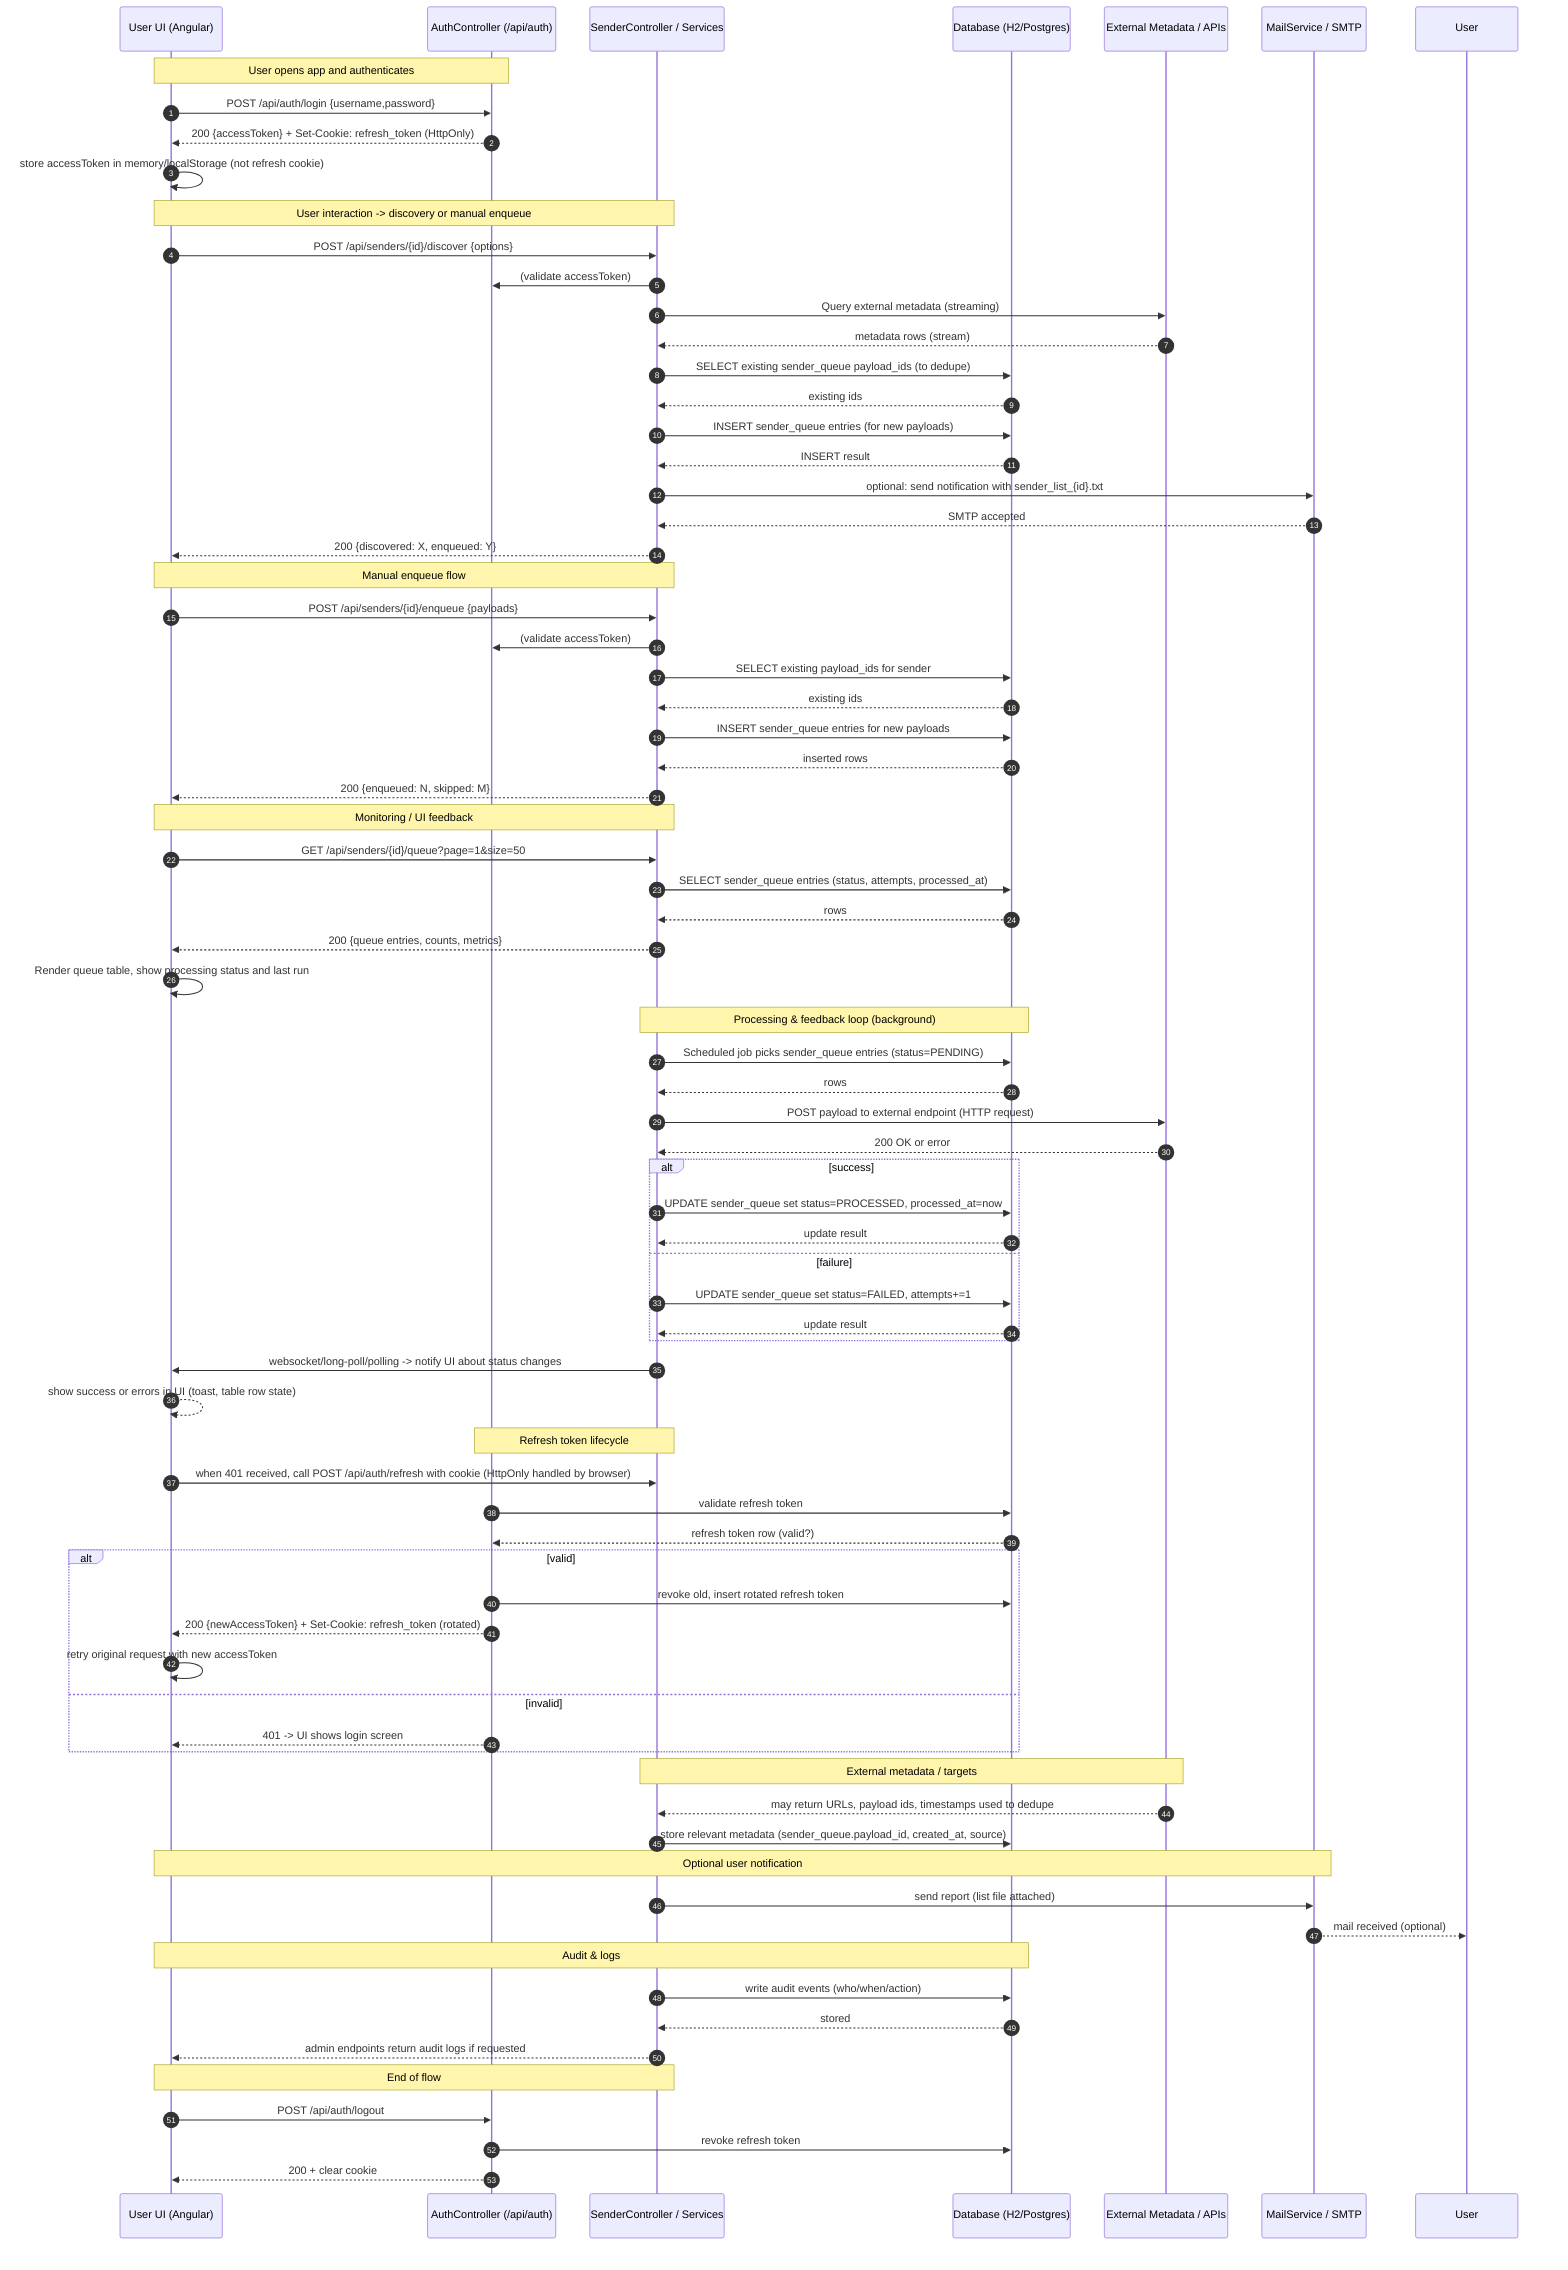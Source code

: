 %% Full application flow for Sender web app
%% Illustrates user inputs, auth, discovery/enqueue, DB writes, monitoring/feedback, and external integrations

sequenceDiagram
    autonumber
    participant UI as User UI (Angular)
    participant Auth as AuthController (/api/auth)
    participant Backend as SenderController / Services
    participant DB as Database (H2/Postgres)
    participant Ext as External Metadata / APIs
    participant Mail as MailService / SMTP

    Note over UI,Auth: User opens app and authenticates
    UI->>Auth: POST /api/auth/login {username,password}
    Auth-->>UI: 200 {accessToken} + Set-Cookie: refresh_token (HttpOnly)
    UI->>UI: store accessToken in memory/localStorage (not refresh cookie)

    Note over UI,Backend: User interaction -> discovery or manual enqueue
    UI->>Backend: POST /api/senders/{id}/discover {options}
    Backend->>Auth: (validate accessToken)
    Backend->>Ext: Query external metadata (streaming)
    Ext-->>Backend: metadata rows (stream)
    Backend->>DB: SELECT existing sender_queue payload_ids (to dedupe)
    DB-->>Backend: existing ids
    Backend->>DB: INSERT sender_queue entries (for new payloads)
    DB-->>Backend: INSERT result
    Backend->>Mail: optional: send notification with sender_list_{id}.txt
    Mail-->>Backend: SMTP accepted
    Backend-->>UI: 200 {discovered: X, enqueued: Y}

    Note over UI,Backend: Manual enqueue flow
    UI->>Backend: POST /api/senders/{id}/enqueue {payloads}
    Backend->>Auth: (validate accessToken)
    Backend->>DB: SELECT existing payload_ids for sender
    DB-->>Backend: existing ids
    Backend->>DB: INSERT sender_queue entries for new payloads
    DB-->>Backend: inserted rows
    Backend-->>UI: 200 {enqueued: N, skipped: M}

    Note over UI,Backend: Monitoring / UI feedback
    UI->>Backend: GET /api/senders/{id}/queue?page=1&size=50
    Backend->>DB: SELECT sender_queue entries (status, attempts, processed_at)
    DB-->>Backend: rows
    Backend-->>UI: 200 {queue entries, counts, metrics}
    UI->>UI: Render queue table, show processing status and last run

    Note over Backend,DB: Processing & feedback loop (background)
    Backend->>DB: Scheduled job picks sender_queue entries (status=PENDING)
    DB-->>Backend: rows
    Backend->>Ext: POST payload to external endpoint (HTTP request)
    Ext-->>Backend: 200 OK or error
    alt success
        Backend->>DB: UPDATE sender_queue set status=PROCESSED, processed_at=now
        DB-->>Backend: update result
    else failure
        Backend->>DB: UPDATE sender_queue set status=FAILED, attempts+=1
        DB-->>Backend: update result
    end
    Backend->>UI: websocket/long-poll/polling -> notify UI about status changes
    UI-->>UI: show success or errors in UI (toast, table row state)

    Note over Backend,Auth: Refresh token lifecycle
    UI->>Backend: when 401 received, call POST /api/auth/refresh with cookie (HttpOnly handled by browser)
    Auth->>DB: validate refresh token
    DB-->>Auth: refresh token row (valid?)
    alt valid
        Auth->>DB: revoke old, insert rotated refresh token
        Auth-->>UI: 200 {newAccessToken} + Set-Cookie: refresh_token (rotated)
        UI->>UI: retry original request with new accessToken
    else invalid
        Auth-->>UI: 401 -> UI shows login screen
    end

    Note over Backend,Ext: External metadata / targets
    Ext-->>Backend: may return URLs, payload ids, timestamps used to dedupe
    Backend->>DB: store relevant metadata (sender_queue.payload_id, created_at, source)

    Note over Mail,UI: Optional user notification
    Backend->>Mail: send report (list file attached)
    Mail-->>User: mail received (optional)

    Note over UI,DB: Audit & logs
    Backend->>DB: write audit events (who/when/action)
    DB-->>Backend: stored
    Backend-->>UI: admin endpoints return audit logs if requested

    Note over UI,Backend: End of flow
    UI->>Auth: POST /api/auth/logout
    Auth->>DB: revoke refresh token
    Auth-->>UI: 200 + clear cookie

%% End of diagram
